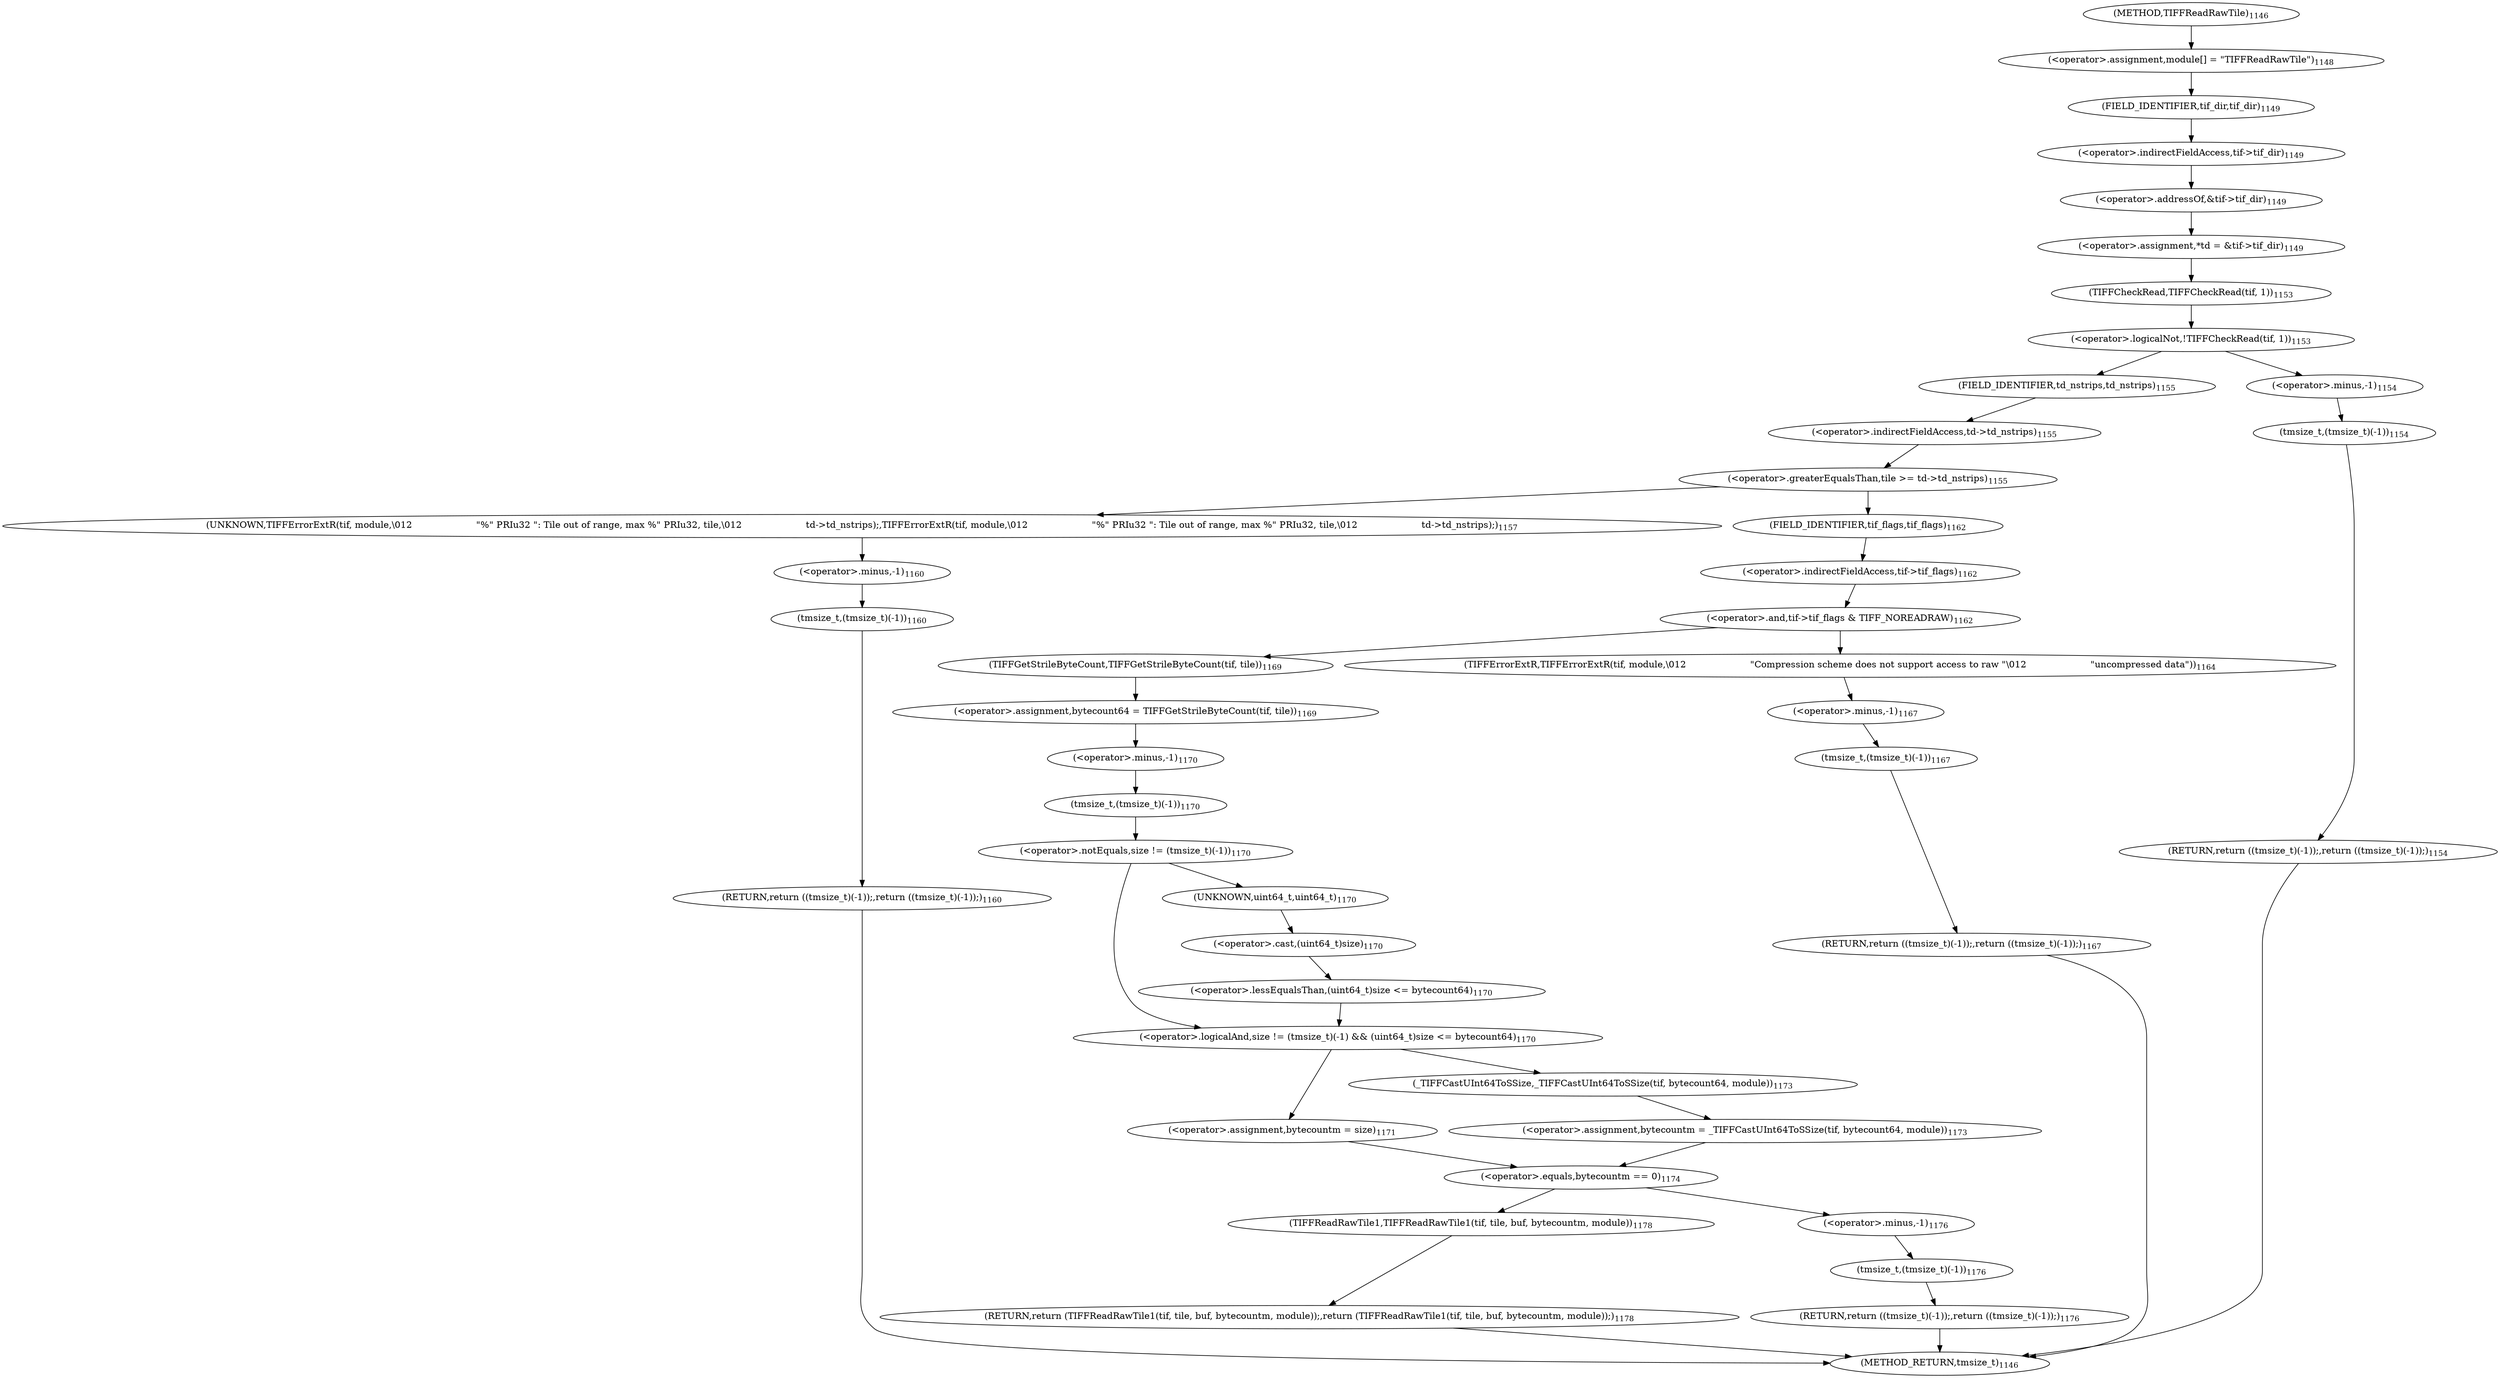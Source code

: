 digraph "TIFFReadRawTile" {  
"76575" [label = <(&lt;operator&gt;.assignment,module[] = &quot;TIFFReadRawTile&quot;)<SUB>1148</SUB>> ]
"76579" [label = <(&lt;operator&gt;.assignment,*td = &amp;tif-&gt;tif_dir)<SUB>1149</SUB>> ]
"76624" [label = <(&lt;operator&gt;.assignment,bytecount64 = TIFFGetStrileByteCount(tif, tile))<SUB>1169</SUB>> ]
"76662" [label = <(RETURN,return (TIFFReadRawTile1(tif, tile, buf, bytecountm, module));,return (TIFFReadRawTile1(tif, tile, buf, bytecountm, module));)<SUB>1178</SUB>> ]
"76581" [label = <(&lt;operator&gt;.addressOf,&amp;tif-&gt;tif_dir)<SUB>1149</SUB>> ]
"76588" [label = <(&lt;operator&gt;.logicalNot,!TIFFCheckRead(tif, 1))<SUB>1153</SUB>> ]
"76598" [label = <(&lt;operator&gt;.greaterEqualsThan,tile &gt;= td-&gt;td_nstrips)<SUB>1155</SUB>> ]
"76610" [label = <(&lt;operator&gt;.and,tif-&gt;tif_flags &amp; TIFF_NOREADRAW)<SUB>1162</SUB>> ]
"76626" [label = <(TIFFGetStrileByteCount,TIFFGetStrileByteCount(tif, tile))<SUB>1169</SUB>> ]
"76630" [label = <(&lt;operator&gt;.logicalAnd,size != (tmsize_t)(-1) &amp;&amp; (uint64_t)size &lt;= bytecount64)<SUB>1170</SUB>> ]
"76654" [label = <(&lt;operator&gt;.equals,bytecountm == 0)<SUB>1174</SUB>> ]
"76663" [label = <(TIFFReadRawTile1,TIFFReadRawTile1(tif, tile, buf, bytecountm, module))<SUB>1178</SUB>> ]
"76582" [label = <(&lt;operator&gt;.indirectFieldAccess,tif-&gt;tif_dir)<SUB>1149</SUB>> ]
"76589" [label = <(TIFFCheckRead,TIFFCheckRead(tif, 1))<SUB>1153</SUB>> ]
"76593" [label = <(RETURN,return ((tmsize_t)(-1));,return ((tmsize_t)(-1));)<SUB>1154</SUB>> ]
"76600" [label = <(&lt;operator&gt;.indirectFieldAccess,td-&gt;td_nstrips)<SUB>1155</SUB>> ]
"76604" [label = <(UNKNOWN,TIFFErrorExtR(tif, module,\012                      &quot;%&quot; PRIu32 &quot;: Tile out of range, max %&quot; PRIu32, tile,\012                      td-&gt;td_nstrips);,TIFFErrorExtR(tif, module,\012                      &quot;%&quot; PRIu32 &quot;: Tile out of range, max %&quot; PRIu32, tile,\012                      td-&gt;td_nstrips);)<SUB>1157</SUB>> ]
"76605" [label = <(RETURN,return ((tmsize_t)(-1));,return ((tmsize_t)(-1));)<SUB>1160</SUB>> ]
"76611" [label = <(&lt;operator&gt;.indirectFieldAccess,tif-&gt;tif_flags)<SUB>1162</SUB>> ]
"76616" [label = <(TIFFErrorExtR,TIFFErrorExtR(tif, module,\012                      &quot;Compression scheme does not support access to raw &quot;\012                      &quot;uncompressed data&quot;))<SUB>1164</SUB>> ]
"76620" [label = <(RETURN,return ((tmsize_t)(-1));,return ((tmsize_t)(-1));)<SUB>1167</SUB>> ]
"76631" [label = <(&lt;operator&gt;.notEquals,size != (tmsize_t)(-1))<SUB>1170</SUB>> ]
"76636" [label = <(&lt;operator&gt;.lessEqualsThan,(uint64_t)size &lt;= bytecount64)<SUB>1170</SUB>> ]
"76642" [label = <(&lt;operator&gt;.assignment,bytecountm = size)<SUB>1171</SUB>> ]
"76658" [label = <(RETURN,return ((tmsize_t)(-1));,return ((tmsize_t)(-1));)<SUB>1176</SUB>> ]
"76584" [label = <(FIELD_IDENTIFIER,tif_dir,tif_dir)<SUB>1149</SUB>> ]
"76594" [label = <(tmsize_t,(tmsize_t)(-1))<SUB>1154</SUB>> ]
"76602" [label = <(FIELD_IDENTIFIER,td_nstrips,td_nstrips)<SUB>1155</SUB>> ]
"76606" [label = <(tmsize_t,(tmsize_t)(-1))<SUB>1160</SUB>> ]
"76613" [label = <(FIELD_IDENTIFIER,tif_flags,tif_flags)<SUB>1162</SUB>> ]
"76621" [label = <(tmsize_t,(tmsize_t)(-1))<SUB>1167</SUB>> ]
"76633" [label = <(tmsize_t,(tmsize_t)(-1))<SUB>1170</SUB>> ]
"76637" [label = <(&lt;operator&gt;.cast,(uint64_t)size)<SUB>1170</SUB>> ]
"76647" [label = <(&lt;operator&gt;.assignment,bytecountm = _TIFFCastUInt64ToSSize(tif, bytecount64, module))<SUB>1173</SUB>> ]
"76659" [label = <(tmsize_t,(tmsize_t)(-1))<SUB>1176</SUB>> ]
"76595" [label = <(&lt;operator&gt;.minus,-1)<SUB>1154</SUB>> ]
"76607" [label = <(&lt;operator&gt;.minus,-1)<SUB>1160</SUB>> ]
"76622" [label = <(&lt;operator&gt;.minus,-1)<SUB>1167</SUB>> ]
"76634" [label = <(&lt;operator&gt;.minus,-1)<SUB>1170</SUB>> ]
"76638" [label = <(UNKNOWN,uint64_t,uint64_t)<SUB>1170</SUB>> ]
"76649" [label = <(_TIFFCastUInt64ToSSize,_TIFFCastUInt64ToSSize(tif, bytecount64, module))<SUB>1173</SUB>> ]
"76660" [label = <(&lt;operator&gt;.minus,-1)<SUB>1176</SUB>> ]
"76568" [label = <(METHOD,TIFFReadRawTile)<SUB>1146</SUB>> ]
"76669" [label = <(METHOD_RETURN,tmsize_t)<SUB>1146</SUB>> ]
  "76575" -> "76584" 
  "76579" -> "76589" 
  "76624" -> "76634" 
  "76662" -> "76669" 
  "76581" -> "76579" 
  "76588" -> "76595" 
  "76588" -> "76602" 
  "76598" -> "76604" 
  "76598" -> "76613" 
  "76610" -> "76616" 
  "76610" -> "76626" 
  "76626" -> "76624" 
  "76630" -> "76642" 
  "76630" -> "76649" 
  "76654" -> "76660" 
  "76654" -> "76663" 
  "76663" -> "76662" 
  "76582" -> "76581" 
  "76589" -> "76588" 
  "76593" -> "76669" 
  "76600" -> "76598" 
  "76604" -> "76607" 
  "76605" -> "76669" 
  "76611" -> "76610" 
  "76616" -> "76622" 
  "76620" -> "76669" 
  "76631" -> "76638" 
  "76631" -> "76630" 
  "76636" -> "76630" 
  "76642" -> "76654" 
  "76658" -> "76669" 
  "76584" -> "76582" 
  "76594" -> "76593" 
  "76602" -> "76600" 
  "76606" -> "76605" 
  "76613" -> "76611" 
  "76621" -> "76620" 
  "76633" -> "76631" 
  "76637" -> "76636" 
  "76647" -> "76654" 
  "76659" -> "76658" 
  "76595" -> "76594" 
  "76607" -> "76606" 
  "76622" -> "76621" 
  "76634" -> "76633" 
  "76638" -> "76637" 
  "76649" -> "76647" 
  "76660" -> "76659" 
  "76568" -> "76575" 
}
